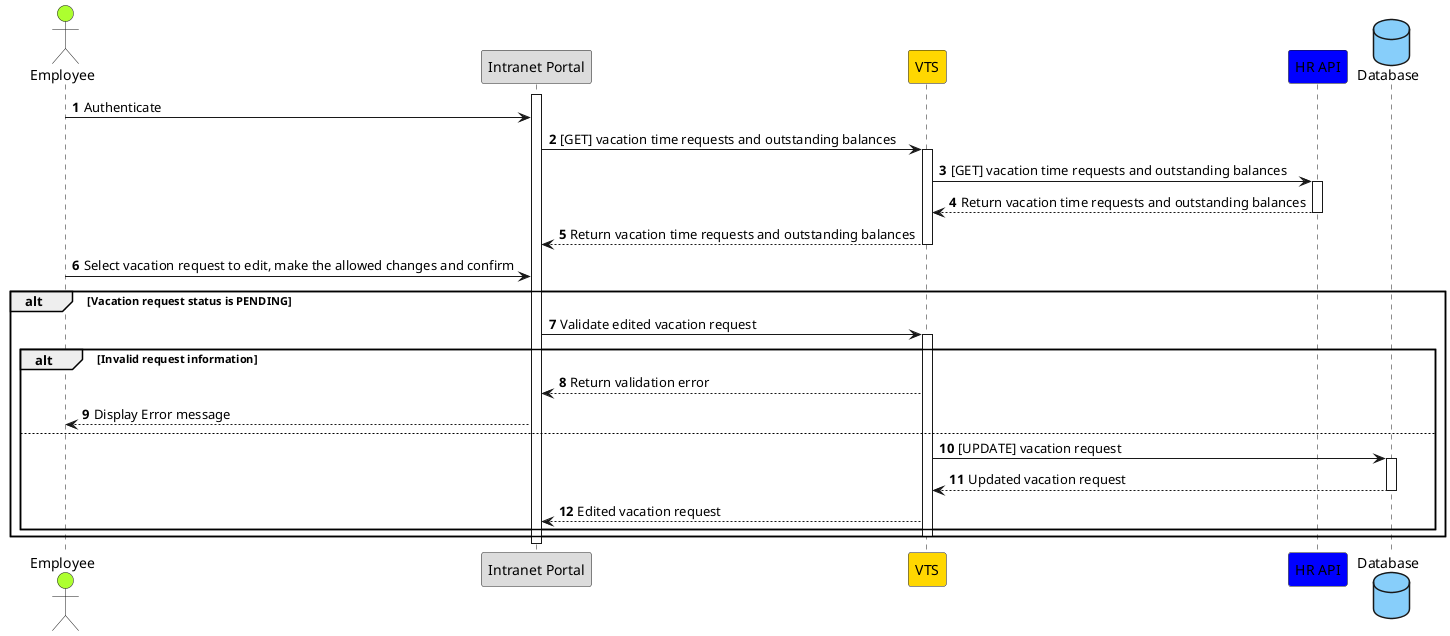 @startuml High level Edit Request Flow
actor "Employee" as EMP #GreenYellow
participant "Intranet Portal" as IP #Gainsboro
participant VTS #Gold
participant "HR API" as API #Blue

database "Database" as DB #LightSkyBlue

autonumber

activate IP
EMP -> IP: Authenticate
IP -> VTS: [GET] vacation time requests and outstanding balances
activate VTS
VTS -> API: [GET] vacation time requests and outstanding balances
activate API
API --> VTS: Return vacation time requests and outstanding balances
deactivate API
VTS --> IP: Return vacation time requests and outstanding balances
deactivate VTS
EMP -> IP: Select vacation request to edit, make the allowed changes and confirm
alt Vacation request status is PENDING
    IP -> VTS: Validate edited vacation request
    activate VTS
    alt Invalid request information
        VTS --> IP: Return validation error
        IP --> EMP: Display Error message
    else
        VTS -> DB: [UPDATE] vacation request
        activate DB
        DB --> VTS: Updated vacation request
        deactivate DB
        VTS --> IP: Edited vacation request
    end
    deactivate VTS
end
deactivate IP
@enduml
